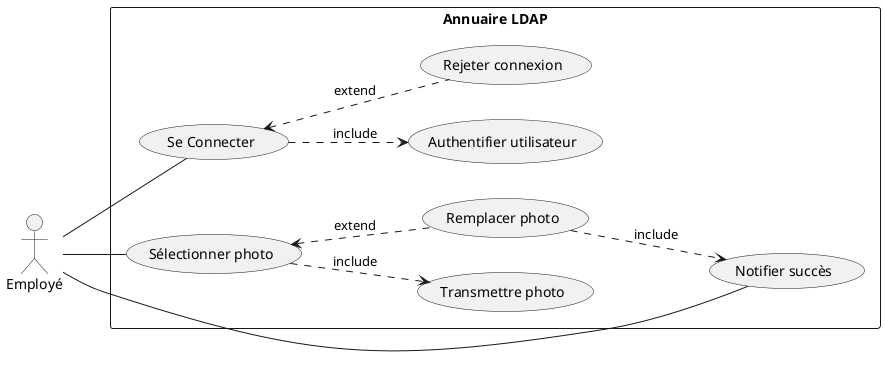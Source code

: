 @startuml
left to right direction
actor "Employé" as dude
'actor "LDAP" as ldap
rectangle "Annuaire LDAP" {
  usecase "Se Connecter" as login
  usecase "Authentifier utilisateur" as checkAuth
  usecase "Rejeter connexion" as failAuth
  usecase "Sélectionner photo" as pickPhoto
  usecase "Transmettre photo" as uploadPhoto
  usecase "Remplacer photo" as updatePhoto
  usecase "Notifier succès" as notifySuccess
}

dude -- login
dude -- pickPhoto
dude -- notifySuccess

'checkAuth -- ldap
'failAuth -- ldap
'uploadPhoto -- ldap
'updatePhoto -- ldap
'notifySuccess -- ldap

login ..> checkAuth: include
login <.. failAuth: extend
pickPhoto ..> uploadPhoto: include
pickPhoto <.. updatePhoto: extend
updatePhoto ..> notifySuccess: include

@enduml
